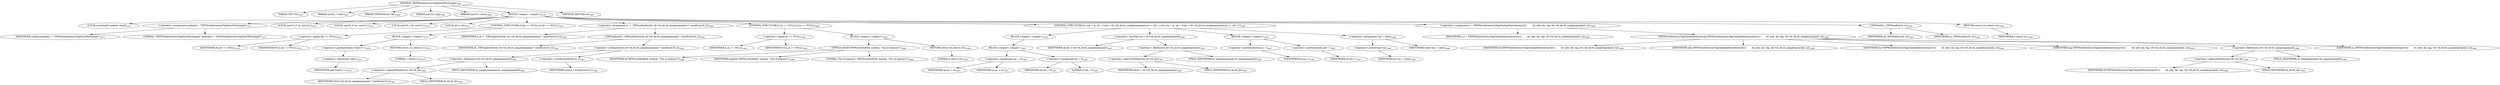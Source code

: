 digraph "TIFFWriteDirectoryTagShortPerSample" {  
"68054" [label = <(METHOD,TIFFWriteDirectoryTagShortPerSample)<SUB>1467</SUB>> ]
"68055" [label = <(PARAM,TIFF *tif)<SUB>1467</SUB>> ]
"68056" [label = <(PARAM,uint32_t *ndir)<SUB>1467</SUB>> ]
"68057" [label = <(PARAM,TIFFDirEntry *dir)<SUB>1468</SUB>> ]
"68058" [label = <(PARAM,uint16_t tag)<SUB>1468</SUB>> ]
"68059" [label = <(PARAM,uint16_t value)<SUB>1469</SUB>> ]
"68060" [label = <(BLOCK,&lt;empty&gt;,&lt;empty&gt;)<SUB>1470</SUB>> ]
"68061" [label = <(LOCAL,constchar[] module: char[])<SUB>1471</SUB>> ]
"68062" [label = <(&lt;operator&gt;.assignment,module[] = &quot;TIFFWriteDirectoryTagShortPerSample&quot;)<SUB>1471</SUB>> ]
"68063" [label = <(IDENTIFIER,module,module[] = &quot;TIFFWriteDirectoryTagShortPerSample&quot;)<SUB>1471</SUB>> ]
"68064" [label = <(LITERAL,&quot;TIFFWriteDirectoryTagShortPerSample&quot;,module[] = &quot;TIFFWriteDirectoryTagShortPerSample&quot;)<SUB>1471</SUB>> ]
"68065" [label = <(LOCAL,uint16_t* m: uint16_t)<SUB>1472</SUB>> ]
"68066" [label = <(LOCAL,uint16_t* na: uint16_t)<SUB>1473</SUB>> ]
"68067" [label = <(LOCAL,uint16_t nb: uint16_t)<SUB>1474</SUB>> ]
"68068" [label = <(LOCAL,int o: int)<SUB>1475</SUB>> ]
"68069" [label = <(CONTROL_STRUCTURE,if (dir == NULL),if (dir == NULL))<SUB>1476</SUB>> ]
"68070" [label = <(&lt;operator&gt;.equals,dir == NULL)<SUB>1476</SUB>> ]
"68071" [label = <(IDENTIFIER,dir,dir == NULL)<SUB>1476</SUB>> ]
"68072" [label = <(IDENTIFIER,NULL,dir == NULL)<SUB>1476</SUB>> ]
"68073" [label = <(BLOCK,&lt;empty&gt;,&lt;empty&gt;)<SUB>1477</SUB>> ]
"68074" [label = <(&lt;operator&gt;.postIncrement,(*ndir)++)<SUB>1478</SUB>> ]
"68075" [label = <(&lt;operator&gt;.indirection,*ndir)<SUB>1478</SUB>> ]
"68076" [label = <(IDENTIFIER,ndir,(*ndir)++)<SUB>1478</SUB>> ]
"68077" [label = <(RETURN,return (1);,return (1);)<SUB>1479</SUB>> ]
"68078" [label = <(LITERAL,1,return (1);)<SUB>1479</SUB>> ]
"68079" [label = <(&lt;operator&gt;.assignment,m = _TIFFmallocExt(tif, tif-&gt;tif_dir.td_samplesperpixel * sizeof(uint16_t)))<SUB>1481</SUB>> ]
"68080" [label = <(IDENTIFIER,m,m = _TIFFmallocExt(tif, tif-&gt;tif_dir.td_samplesperpixel * sizeof(uint16_t)))<SUB>1481</SUB>> ]
"68081" [label = <(_TIFFmallocExt,_TIFFmallocExt(tif, tif-&gt;tif_dir.td_samplesperpixel * sizeof(uint16_t)))<SUB>1481</SUB>> ]
"68082" [label = <(IDENTIFIER,tif,_TIFFmallocExt(tif, tif-&gt;tif_dir.td_samplesperpixel * sizeof(uint16_t)))<SUB>1481</SUB>> ]
"68083" [label = <(&lt;operator&gt;.multiplication,tif-&gt;tif_dir.td_samplesperpixel * sizeof(uint16_t))<SUB>1481</SUB>> ]
"68084" [label = <(&lt;operator&gt;.fieldAccess,tif-&gt;tif_dir.td_samplesperpixel)<SUB>1481</SUB>> ]
"68085" [label = <(&lt;operator&gt;.indirectFieldAccess,tif-&gt;tif_dir)<SUB>1481</SUB>> ]
"68086" [label = <(IDENTIFIER,tif,tif-&gt;tif_dir.td_samplesperpixel * sizeof(uint16_t))<SUB>1481</SUB>> ]
"68087" [label = <(FIELD_IDENTIFIER,tif_dir,tif_dir)<SUB>1481</SUB>> ]
"68088" [label = <(FIELD_IDENTIFIER,td_samplesperpixel,td_samplesperpixel)<SUB>1481</SUB>> ]
"68089" [label = <(&lt;operator&gt;.sizeOf,sizeof(uint16_t))<SUB>1481</SUB>> ]
"68090" [label = <(IDENTIFIER,uint16_t,sizeof(uint16_t))<SUB>1481</SUB>> ]
"68091" [label = <(CONTROL_STRUCTURE,if (m == NULL),if (m == NULL))<SUB>1482</SUB>> ]
"68092" [label = <(&lt;operator&gt;.equals,m == NULL)<SUB>1482</SUB>> ]
"68093" [label = <(IDENTIFIER,m,m == NULL)<SUB>1482</SUB>> ]
"68094" [label = <(IDENTIFIER,NULL,m == NULL)<SUB>1482</SUB>> ]
"68095" [label = <(BLOCK,&lt;empty&gt;,&lt;empty&gt;)<SUB>1483</SUB>> ]
"68096" [label = <(TIFFErrorExtR,TIFFErrorExtR(tif, module, &quot;Out of memory&quot;))<SUB>1484</SUB>> ]
"68097" [label = <(IDENTIFIER,tif,TIFFErrorExtR(tif, module, &quot;Out of memory&quot;))<SUB>1484</SUB>> ]
"68098" [label = <(IDENTIFIER,module,TIFFErrorExtR(tif, module, &quot;Out of memory&quot;))<SUB>1484</SUB>> ]
"68099" [label = <(LITERAL,&quot;Out of memory&quot;,TIFFErrorExtR(tif, module, &quot;Out of memory&quot;))<SUB>1484</SUB>> ]
"68100" [label = <(RETURN,return (0);,return (0);)<SUB>1485</SUB>> ]
"68101" [label = <(LITERAL,0,return (0);)<SUB>1485</SUB>> ]
"68102" [label = <(CONTROL_STRUCTURE,for (na = m, nb = 0;nb &lt; tif-&gt;tif_dir.td_samplesperpixel;na++, nb++),for (na = m, nb = 0;nb &lt; tif-&gt;tif_dir.td_samplesperpixel;na++, nb++))<SUB>1487</SUB>> ]
"68103" [label = <(BLOCK,&lt;empty&gt;,&lt;empty&gt;)<SUB>1487</SUB>> ]
"68104" [label = <(BLOCK,&lt;empty&gt;,&lt;empty&gt;)<SUB>1487</SUB>> ]
"68105" [label = <(&lt;operator&gt;.assignment,na = m)<SUB>1487</SUB>> ]
"68106" [label = <(IDENTIFIER,na,na = m)<SUB>1487</SUB>> ]
"68107" [label = <(IDENTIFIER,m,na = m)<SUB>1487</SUB>> ]
"68108" [label = <(&lt;operator&gt;.assignment,nb = 0)<SUB>1487</SUB>> ]
"68109" [label = <(IDENTIFIER,nb,nb = 0)<SUB>1487</SUB>> ]
"68110" [label = <(LITERAL,0,nb = 0)<SUB>1487</SUB>> ]
"68111" [label = <(&lt;operator&gt;.lessThan,nb &lt; tif-&gt;tif_dir.td_samplesperpixel)<SUB>1487</SUB>> ]
"68112" [label = <(IDENTIFIER,nb,nb &lt; tif-&gt;tif_dir.td_samplesperpixel)<SUB>1487</SUB>> ]
"68113" [label = <(&lt;operator&gt;.fieldAccess,tif-&gt;tif_dir.td_samplesperpixel)<SUB>1487</SUB>> ]
"68114" [label = <(&lt;operator&gt;.indirectFieldAccess,tif-&gt;tif_dir)<SUB>1487</SUB>> ]
"68115" [label = <(IDENTIFIER,tif,nb &lt; tif-&gt;tif_dir.td_samplesperpixel)<SUB>1487</SUB>> ]
"68116" [label = <(FIELD_IDENTIFIER,tif_dir,tif_dir)<SUB>1487</SUB>> ]
"68117" [label = <(FIELD_IDENTIFIER,td_samplesperpixel,td_samplesperpixel)<SUB>1487</SUB>> ]
"68118" [label = <(BLOCK,&lt;empty&gt;,&lt;empty&gt;)<SUB>1487</SUB>> ]
"68119" [label = <(&lt;operator&gt;.postIncrement,na++)<SUB>1487</SUB>> ]
"68120" [label = <(IDENTIFIER,na,na++)<SUB>1487</SUB>> ]
"68121" [label = <(&lt;operator&gt;.postIncrement,nb++)<SUB>1487</SUB>> ]
"68122" [label = <(IDENTIFIER,nb,nb++)<SUB>1487</SUB>> ]
"68123" [label = <(&lt;operator&gt;.assignment,*na = value)<SUB>1488</SUB>> ]
"68124" [label = <(&lt;operator&gt;.indirection,*na)<SUB>1488</SUB>> ]
"68125" [label = <(IDENTIFIER,na,*na = value)<SUB>1488</SUB>> ]
"68126" [label = <(IDENTIFIER,value,*na = value)<SUB>1488</SUB>> ]
"68127" [label = <(&lt;operator&gt;.assignment,o = TIFFWriteDirectoryTagCheckedShortArray(\012        tif, ndir, dir, tag, tif-&gt;tif_dir.td_samplesperpixel, m))<SUB>1489</SUB>> ]
"68128" [label = <(IDENTIFIER,o,o = TIFFWriteDirectoryTagCheckedShortArray(\012        tif, ndir, dir, tag, tif-&gt;tif_dir.td_samplesperpixel, m))<SUB>1489</SUB>> ]
"68129" [label = <(TIFFWriteDirectoryTagCheckedShortArray,TIFFWriteDirectoryTagCheckedShortArray(\012        tif, ndir, dir, tag, tif-&gt;tif_dir.td_samplesperpixel, m))<SUB>1489</SUB>> ]
"68130" [label = <(IDENTIFIER,tif,TIFFWriteDirectoryTagCheckedShortArray(\012        tif, ndir, dir, tag, tif-&gt;tif_dir.td_samplesperpixel, m))<SUB>1490</SUB>> ]
"68131" [label = <(IDENTIFIER,ndir,TIFFWriteDirectoryTagCheckedShortArray(\012        tif, ndir, dir, tag, tif-&gt;tif_dir.td_samplesperpixel, m))<SUB>1490</SUB>> ]
"68132" [label = <(IDENTIFIER,dir,TIFFWriteDirectoryTagCheckedShortArray(\012        tif, ndir, dir, tag, tif-&gt;tif_dir.td_samplesperpixel, m))<SUB>1490</SUB>> ]
"68133" [label = <(IDENTIFIER,tag,TIFFWriteDirectoryTagCheckedShortArray(\012        tif, ndir, dir, tag, tif-&gt;tif_dir.td_samplesperpixel, m))<SUB>1490</SUB>> ]
"68134" [label = <(&lt;operator&gt;.fieldAccess,tif-&gt;tif_dir.td_samplesperpixel)<SUB>1490</SUB>> ]
"68135" [label = <(&lt;operator&gt;.indirectFieldAccess,tif-&gt;tif_dir)<SUB>1490</SUB>> ]
"68136" [label = <(IDENTIFIER,tif,TIFFWriteDirectoryTagCheckedShortArray(\012        tif, ndir, dir, tag, tif-&gt;tif_dir.td_samplesperpixel, m))<SUB>1490</SUB>> ]
"68137" [label = <(FIELD_IDENTIFIER,tif_dir,tif_dir)<SUB>1490</SUB>> ]
"68138" [label = <(FIELD_IDENTIFIER,td_samplesperpixel,td_samplesperpixel)<SUB>1490</SUB>> ]
"68139" [label = <(IDENTIFIER,m,TIFFWriteDirectoryTagCheckedShortArray(\012        tif, ndir, dir, tag, tif-&gt;tif_dir.td_samplesperpixel, m))<SUB>1490</SUB>> ]
"68140" [label = <(_TIFFfreeExt,_TIFFfreeExt(tif, m))<SUB>1491</SUB>> ]
"68141" [label = <(IDENTIFIER,tif,_TIFFfreeExt(tif, m))<SUB>1491</SUB>> ]
"68142" [label = <(IDENTIFIER,m,_TIFFfreeExt(tif, m))<SUB>1491</SUB>> ]
"68143" [label = <(RETURN,return (o);,return (o);)<SUB>1492</SUB>> ]
"68144" [label = <(IDENTIFIER,o,return (o);)<SUB>1492</SUB>> ]
"68145" [label = <(METHOD_RETURN,int)<SUB>1467</SUB>> ]
  "68054" -> "68055" 
  "68054" -> "68056" 
  "68054" -> "68057" 
  "68054" -> "68058" 
  "68054" -> "68059" 
  "68054" -> "68060" 
  "68054" -> "68145" 
  "68060" -> "68061" 
  "68060" -> "68062" 
  "68060" -> "68065" 
  "68060" -> "68066" 
  "68060" -> "68067" 
  "68060" -> "68068" 
  "68060" -> "68069" 
  "68060" -> "68079" 
  "68060" -> "68091" 
  "68060" -> "68102" 
  "68060" -> "68127" 
  "68060" -> "68140" 
  "68060" -> "68143" 
  "68062" -> "68063" 
  "68062" -> "68064" 
  "68069" -> "68070" 
  "68069" -> "68073" 
  "68070" -> "68071" 
  "68070" -> "68072" 
  "68073" -> "68074" 
  "68073" -> "68077" 
  "68074" -> "68075" 
  "68075" -> "68076" 
  "68077" -> "68078" 
  "68079" -> "68080" 
  "68079" -> "68081" 
  "68081" -> "68082" 
  "68081" -> "68083" 
  "68083" -> "68084" 
  "68083" -> "68089" 
  "68084" -> "68085" 
  "68084" -> "68088" 
  "68085" -> "68086" 
  "68085" -> "68087" 
  "68089" -> "68090" 
  "68091" -> "68092" 
  "68091" -> "68095" 
  "68092" -> "68093" 
  "68092" -> "68094" 
  "68095" -> "68096" 
  "68095" -> "68100" 
  "68096" -> "68097" 
  "68096" -> "68098" 
  "68096" -> "68099" 
  "68100" -> "68101" 
  "68102" -> "68103" 
  "68102" -> "68111" 
  "68102" -> "68118" 
  "68102" -> "68123" 
  "68103" -> "68104" 
  "68104" -> "68105" 
  "68104" -> "68108" 
  "68105" -> "68106" 
  "68105" -> "68107" 
  "68108" -> "68109" 
  "68108" -> "68110" 
  "68111" -> "68112" 
  "68111" -> "68113" 
  "68113" -> "68114" 
  "68113" -> "68117" 
  "68114" -> "68115" 
  "68114" -> "68116" 
  "68118" -> "68119" 
  "68118" -> "68121" 
  "68119" -> "68120" 
  "68121" -> "68122" 
  "68123" -> "68124" 
  "68123" -> "68126" 
  "68124" -> "68125" 
  "68127" -> "68128" 
  "68127" -> "68129" 
  "68129" -> "68130" 
  "68129" -> "68131" 
  "68129" -> "68132" 
  "68129" -> "68133" 
  "68129" -> "68134" 
  "68129" -> "68139" 
  "68134" -> "68135" 
  "68134" -> "68138" 
  "68135" -> "68136" 
  "68135" -> "68137" 
  "68140" -> "68141" 
  "68140" -> "68142" 
  "68143" -> "68144" 
}
